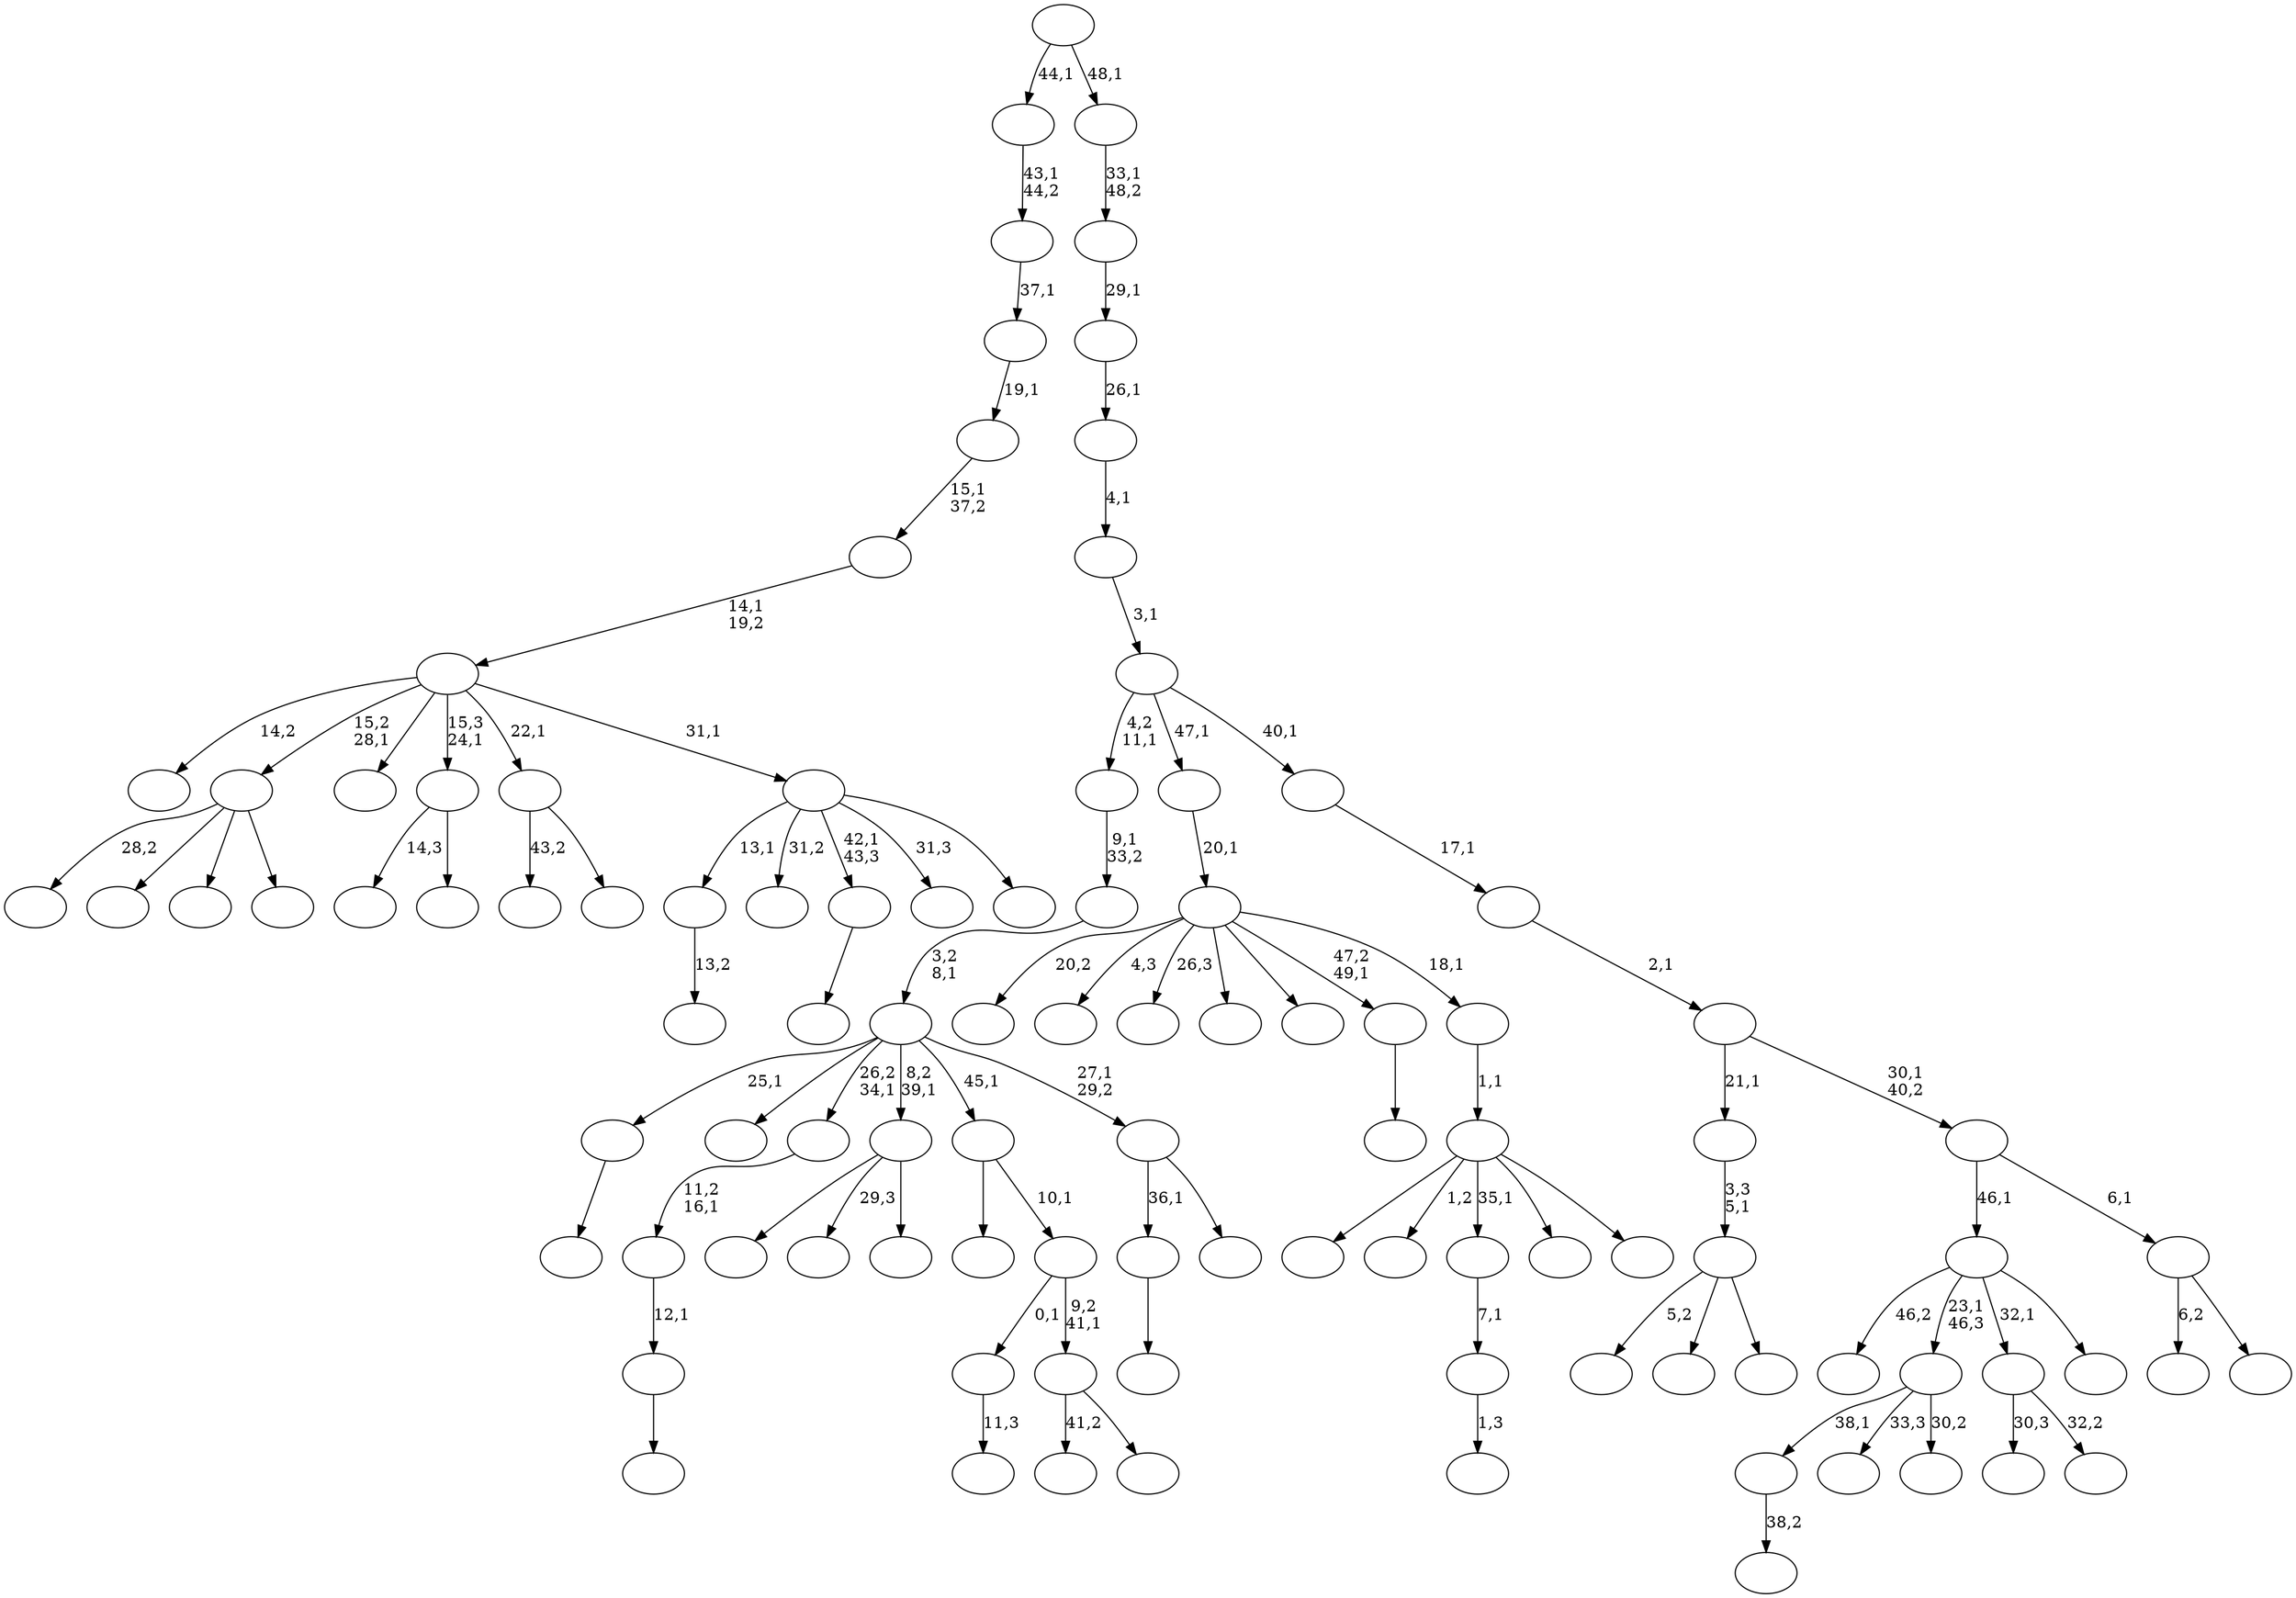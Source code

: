 digraph T {
	100 [label=""]
	99 [label=""]
	98 [label=""]
	97 [label=""]
	96 [label=""]
	95 [label=""]
	94 [label=""]
	93 [label=""]
	92 [label=""]
	91 [label=""]
	90 [label=""]
	89 [label=""]
	88 [label=""]
	87 [label=""]
	86 [label=""]
	85 [label=""]
	84 [label=""]
	83 [label=""]
	82 [label=""]
	81 [label=""]
	80 [label=""]
	79 [label=""]
	78 [label=""]
	77 [label=""]
	76 [label=""]
	75 [label=""]
	74 [label=""]
	73 [label=""]
	72 [label=""]
	71 [label=""]
	70 [label=""]
	69 [label=""]
	68 [label=""]
	67 [label=""]
	66 [label=""]
	65 [label=""]
	64 [label=""]
	63 [label=""]
	62 [label=""]
	61 [label=""]
	60 [label=""]
	59 [label=""]
	58 [label=""]
	57 [label=""]
	56 [label=""]
	55 [label=""]
	54 [label=""]
	53 [label=""]
	52 [label=""]
	51 [label=""]
	50 [label=""]
	49 [label=""]
	48 [label=""]
	47 [label=""]
	46 [label=""]
	45 [label=""]
	44 [label=""]
	43 [label=""]
	42 [label=""]
	41 [label=""]
	40 [label=""]
	39 [label=""]
	38 [label=""]
	37 [label=""]
	36 [label=""]
	35 [label=""]
	34 [label=""]
	33 [label=""]
	32 [label=""]
	31 [label=""]
	30 [label=""]
	29 [label=""]
	28 [label=""]
	27 [label=""]
	26 [label=""]
	25 [label=""]
	24 [label=""]
	23 [label=""]
	22 [label=""]
	21 [label=""]
	20 [label=""]
	19 [label=""]
	18 [label=""]
	17 [label=""]
	16 [label=""]
	15 [label=""]
	14 [label=""]
	13 [label=""]
	12 [label=""]
	11 [label=""]
	10 [label=""]
	9 [label=""]
	8 [label=""]
	7 [label=""]
	6 [label=""]
	5 [label=""]
	4 [label=""]
	3 [label=""]
	2 [label=""]
	1 [label=""]
	0 [label=""]
	97 -> 98 [label="11,3"]
	94 -> 95 [label="13,2"]
	92 -> 93 [label=""]
	87 -> 88 [label=""]
	85 -> 86 [label="38,2"]
	79 -> 80 [label=""]
	70 -> 71 [label="1,3"]
	69 -> 70 [label="7,1"]
	65 -> 89 [label="5,2"]
	65 -> 68 [label=""]
	65 -> 66 [label=""]
	64 -> 65 [label="3,3\n5,1"]
	62 -> 84 [label="28,2"]
	62 -> 76 [label=""]
	62 -> 67 [label=""]
	62 -> 63 [label=""]
	56 -> 57 [label=""]
	55 -> 56 [label="12,1"]
	54 -> 55 [label="11,2\n16,1"]
	52 -> 85 [label="38,1"]
	52 -> 83 [label="33,3"]
	52 -> 53 [label="30,2"]
	49 -> 73 [label=""]
	49 -> 58 [label="29,3"]
	49 -> 50 [label=""]
	45 -> 51 [label="30,3"]
	45 -> 46 [label="32,2"]
	43 -> 59 [label="41,2"]
	43 -> 44 [label=""]
	42 -> 97 [label="0,1"]
	42 -> 43 [label="9,2\n41,1"]
	41 -> 100 [label=""]
	41 -> 42 [label="10,1"]
	39 -> 40 [label=""]
	36 -> 38 [label="14,3"]
	36 -> 37 [label=""]
	33 -> 96 [label="43,2"]
	33 -> 34 [label=""]
	31 -> 78 [label="46,2"]
	31 -> 52 [label="23,1\n46,3"]
	31 -> 45 [label="32,1"]
	31 -> 32 [label=""]
	29 -> 92 [label="36,1"]
	29 -> 30 [label=""]
	28 -> 87 [label="25,1"]
	28 -> 74 [label=""]
	28 -> 54 [label="26,2\n34,1"]
	28 -> 49 [label="8,2\n39,1"]
	28 -> 41 [label="45,1"]
	28 -> 29 [label="27,1\n29,2"]
	27 -> 28 [label="3,2\n8,1"]
	26 -> 27 [label="9,1\n33,2"]
	24 -> 91 [label=""]
	24 -> 90 [label="1,2"]
	24 -> 69 [label="35,1"]
	24 -> 61 [label=""]
	24 -> 25 [label=""]
	23 -> 24 [label="1,1"]
	22 -> 99 [label="20,2"]
	22 -> 81 [label="4,3"]
	22 -> 77 [label="26,3"]
	22 -> 48 [label=""]
	22 -> 47 [label=""]
	22 -> 39 [label="47,2\n49,1"]
	22 -> 23 [label="18,1"]
	21 -> 22 [label="20,1"]
	19 -> 94 [label="13,1"]
	19 -> 82 [label="31,2"]
	19 -> 79 [label="42,1\n43,3"]
	19 -> 35 [label="31,3"]
	19 -> 20 [label=""]
	18 -> 72 [label="14,2"]
	18 -> 62 [label="15,2\n28,1"]
	18 -> 60 [label=""]
	18 -> 36 [label="15,3\n24,1"]
	18 -> 33 [label="22,1"]
	18 -> 19 [label="31,1"]
	17 -> 18 [label="14,1\n19,2"]
	16 -> 17 [label="15,1\n37,2"]
	15 -> 16 [label="19,1"]
	14 -> 15 [label="37,1"]
	13 -> 14 [label="43,1\n44,2"]
	11 -> 75 [label="6,2"]
	11 -> 12 [label=""]
	10 -> 31 [label="46,1"]
	10 -> 11 [label="6,1"]
	9 -> 64 [label="21,1"]
	9 -> 10 [label="30,1\n40,2"]
	8 -> 9 [label="2,1"]
	7 -> 8 [label="17,1"]
	6 -> 26 [label="4,2\n11,1"]
	6 -> 21 [label="47,1"]
	6 -> 7 [label="40,1"]
	5 -> 6 [label="3,1"]
	4 -> 5 [label="4,1"]
	3 -> 4 [label="26,1"]
	2 -> 3 [label="29,1"]
	1 -> 2 [label="33,1\n48,2"]
	0 -> 13 [label="44,1"]
	0 -> 1 [label="48,1"]
}
